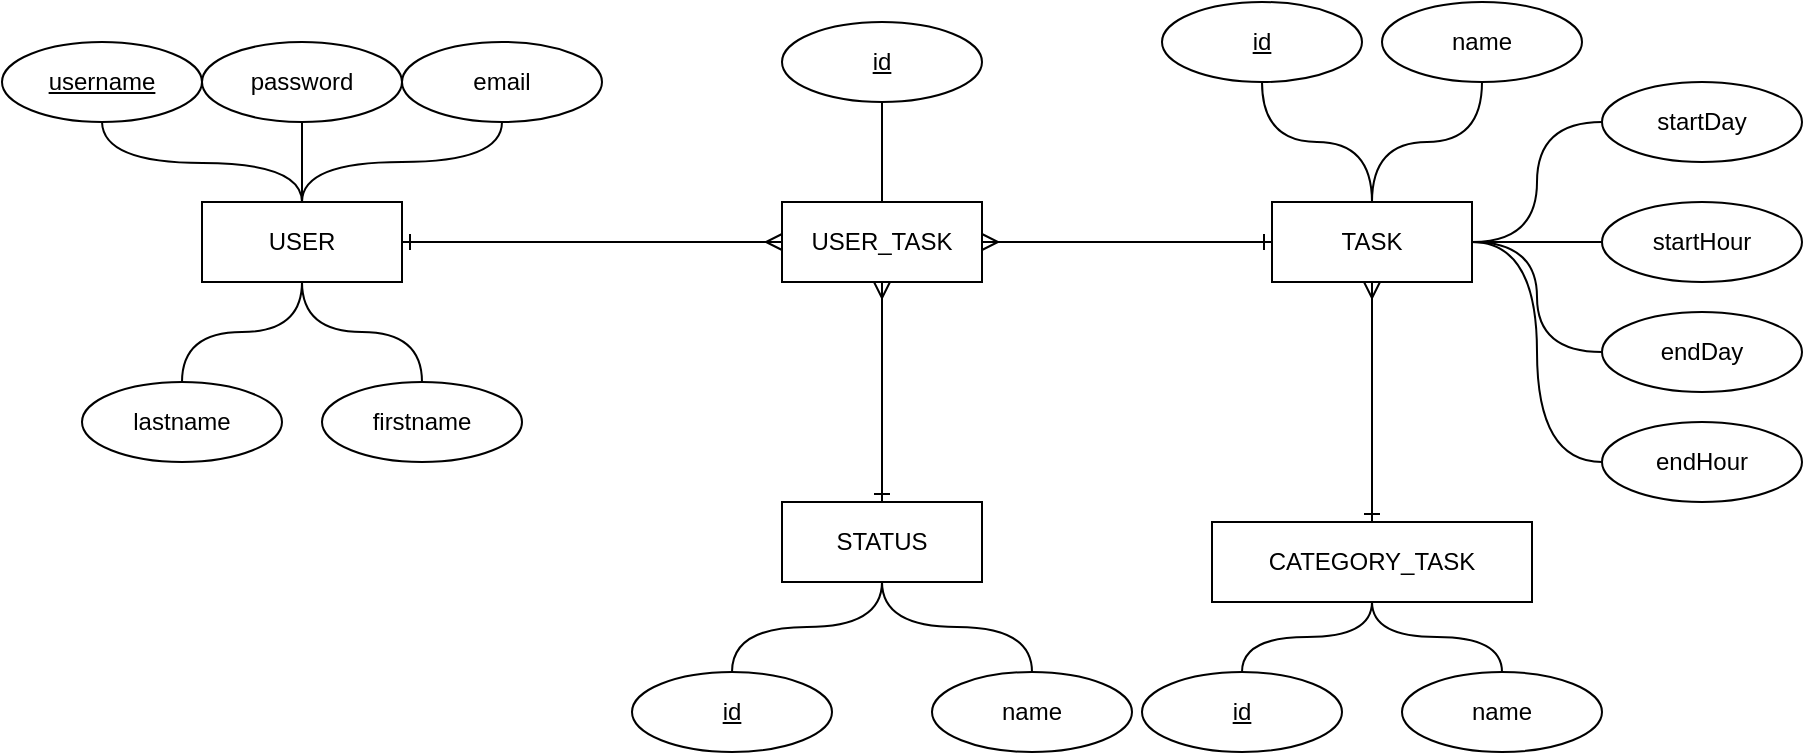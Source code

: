 <mxfile>
    <diagram id="OQ1mE7e09v_wjBsmMP0i" name="Page-1">
        <mxGraphModel dx="1083" dy="804" grid="1" gridSize="10" guides="1" tooltips="1" connect="1" arrows="1" fold="1" page="1" pageScale="1" pageWidth="1100" pageHeight="850" background="#ffffff" math="0" shadow="0">
            <root>
                <mxCell id="0"/>
                <mxCell id="1" parent="0"/>
                <mxCell id="8" style="edgeStyle=orthogonalEdgeStyle;curved=1;html=1;endArrow=none;endFill=0;exitX=0.5;exitY=0;exitDx=0;exitDy=0;" parent="1" source="2" edge="1">
                    <mxGeometry relative="1" as="geometry">
                        <mxPoint x="275" y="348" as="sourcePoint"/>
                        <mxPoint x="175" y="308" as="targetPoint"/>
                    </mxGeometry>
                </mxCell>
                <mxCell id="14" style="edgeStyle=orthogonalEdgeStyle;curved=1;html=1;entryX=0.5;entryY=1;entryDx=0;entryDy=0;endArrow=none;endFill=0;exitX=0.5;exitY=0;exitDx=0;exitDy=0;" parent="1" source="2" target="13" edge="1">
                    <mxGeometry relative="1" as="geometry"/>
                </mxCell>
                <mxCell id="17" style="edgeStyle=orthogonalEdgeStyle;curved=1;html=1;entryX=0.5;entryY=1;entryDx=0;entryDy=0;endArrow=none;endFill=0;" parent="1" source="2" target="16" edge="1">
                    <mxGeometry relative="1" as="geometry"/>
                </mxCell>
                <mxCell id="20" style="edgeStyle=orthogonalEdgeStyle;curved=1;html=1;endArrow=none;endFill=0;" parent="1" source="2" target="18" edge="1">
                    <mxGeometry relative="1" as="geometry"/>
                </mxCell>
                <mxCell id="52" style="edgeStyle=orthogonalEdgeStyle;curved=1;html=1;entryX=0.5;entryY=0;entryDx=0;entryDy=0;startArrow=none;startFill=0;endArrow=none;endFill=0;" parent="1" source="2" target="19" edge="1">
                    <mxGeometry relative="1" as="geometry"/>
                </mxCell>
                <mxCell id="2" value="USER" style="whiteSpace=wrap;html=1;align=center;" parent="1" vertex="1">
                    <mxGeometry x="225" y="348" width="100" height="40" as="geometry"/>
                </mxCell>
                <mxCell id="29" style="edgeStyle=orthogonalEdgeStyle;curved=1;html=1;entryX=0.5;entryY=1;entryDx=0;entryDy=0;endArrow=none;endFill=0;" parent="1" source="3" target="24" edge="1">
                    <mxGeometry relative="1" as="geometry"/>
                </mxCell>
                <mxCell id="30" style="edgeStyle=orthogonalEdgeStyle;curved=1;html=1;entryX=0.5;entryY=1;entryDx=0;entryDy=0;endArrow=none;endFill=0;" parent="1" source="3" target="28" edge="1">
                    <mxGeometry relative="1" as="geometry"/>
                </mxCell>
                <mxCell id="46" style="edgeStyle=orthogonalEdgeStyle;html=1;entryX=0;entryY=0.5;entryDx=0;entryDy=0;startArrow=none;startFill=0;endArrow=none;endFill=0;curved=1;" parent="1" source="3" target="22" edge="1">
                    <mxGeometry relative="1" as="geometry"/>
                </mxCell>
                <mxCell id="47" style="edgeStyle=orthogonalEdgeStyle;curved=1;html=1;entryX=0;entryY=0.5;entryDx=0;entryDy=0;startArrow=none;startFill=0;endArrow=none;endFill=0;" parent="1" source="3" target="45" edge="1">
                    <mxGeometry relative="1" as="geometry"/>
                </mxCell>
                <mxCell id="49" style="edgeStyle=orthogonalEdgeStyle;curved=1;html=1;entryX=0;entryY=0.5;entryDx=0;entryDy=0;startArrow=none;startFill=0;endArrow=none;endFill=0;" parent="1" source="3" target="48" edge="1">
                    <mxGeometry relative="1" as="geometry"/>
                </mxCell>
                <mxCell id="51" style="edgeStyle=orthogonalEdgeStyle;curved=1;html=1;entryX=0;entryY=0.5;entryDx=0;entryDy=0;startArrow=none;startFill=0;endArrow=none;endFill=0;" parent="1" source="3" target="50" edge="1">
                    <mxGeometry relative="1" as="geometry"/>
                </mxCell>
                <mxCell id="3" value="TASK" style="whiteSpace=wrap;html=1;align=center;" parent="1" vertex="1">
                    <mxGeometry x="760" y="348" width="100" height="40" as="geometry"/>
                </mxCell>
                <mxCell id="31" style="html=1;entryX=0.5;entryY=1;entryDx=0;entryDy=0;endArrow=ERmany;endFill=0;startArrow=ERone;startFill=0;" parent="1" source="5" target="3" edge="1">
                    <mxGeometry relative="1" as="geometry"/>
                </mxCell>
                <mxCell id="5" value="CATEGORY_TASK" style="whiteSpace=wrap;html=1;align=center;" parent="1" vertex="1">
                    <mxGeometry x="730" y="508" width="160" height="40" as="geometry"/>
                </mxCell>
                <mxCell id="6" value="username" style="ellipse;whiteSpace=wrap;html=1;align=center;fontStyle=4;" parent="1" vertex="1">
                    <mxGeometry x="125" y="268" width="100" height="40" as="geometry"/>
                </mxCell>
                <mxCell id="13" value="email" style="ellipse;whiteSpace=wrap;html=1;align=center;" parent="1" vertex="1">
                    <mxGeometry x="325" y="268" width="100" height="40" as="geometry"/>
                </mxCell>
                <mxCell id="16" value="password" style="ellipse;whiteSpace=wrap;html=1;align=center;" parent="1" vertex="1">
                    <mxGeometry x="225" y="268" width="100" height="40" as="geometry"/>
                </mxCell>
                <mxCell id="18" value="firstname" style="ellipse;whiteSpace=wrap;html=1;align=center;" parent="1" vertex="1">
                    <mxGeometry x="285" y="438" width="100" height="40" as="geometry"/>
                </mxCell>
                <mxCell id="19" value="lastname" style="ellipse;whiteSpace=wrap;html=1;align=center;" parent="1" vertex="1">
                    <mxGeometry x="165" y="438" width="100" height="40" as="geometry"/>
                </mxCell>
                <mxCell id="22" value="startDay" style="ellipse;whiteSpace=wrap;html=1;align=center;" parent="1" vertex="1">
                    <mxGeometry x="925" y="288" width="100" height="40" as="geometry"/>
                </mxCell>
                <mxCell id="26" style="edgeStyle=orthogonalEdgeStyle;curved=1;html=1;entryX=0.5;entryY=1;entryDx=0;entryDy=0;endArrow=none;endFill=0;" parent="1" source="23" target="5" edge="1">
                    <mxGeometry relative="1" as="geometry"/>
                </mxCell>
                <mxCell id="23" value="id" style="ellipse;whiteSpace=wrap;html=1;align=center;fontStyle=4;" parent="1" vertex="1">
                    <mxGeometry x="695" y="583" width="100" height="40" as="geometry"/>
                </mxCell>
                <mxCell id="24" value="id" style="ellipse;whiteSpace=wrap;html=1;align=center;fontStyle=4;" parent="1" vertex="1">
                    <mxGeometry x="705" y="248" width="100" height="40" as="geometry"/>
                </mxCell>
                <mxCell id="27" style="edgeStyle=orthogonalEdgeStyle;curved=1;html=1;entryX=0.5;entryY=1;entryDx=0;entryDy=0;endArrow=none;endFill=0;" parent="1" source="25" target="5" edge="1">
                    <mxGeometry relative="1" as="geometry"/>
                </mxCell>
                <mxCell id="25" value="name" style="ellipse;whiteSpace=wrap;html=1;align=center;" parent="1" vertex="1">
                    <mxGeometry x="825" y="583" width="100" height="40" as="geometry"/>
                </mxCell>
                <mxCell id="28" value="name" style="ellipse;whiteSpace=wrap;html=1;align=center;" parent="1" vertex="1">
                    <mxGeometry x="815" y="248" width="100" height="40" as="geometry"/>
                </mxCell>
                <mxCell id="34" style="edgeStyle=orthogonalEdgeStyle;curved=1;html=1;entryX=0.5;entryY=1;entryDx=0;entryDy=0;endArrow=none;endFill=0;" parent="1" source="32" target="33" edge="1">
                    <mxGeometry relative="1" as="geometry"/>
                </mxCell>
                <mxCell id="43" style="edgeStyle=orthogonalEdgeStyle;curved=1;html=1;entryX=1;entryY=0.5;entryDx=0;entryDy=0;endArrow=ERone;endFill=0;startArrow=ERmany;startFill=0;" parent="1" source="32" target="2" edge="1">
                    <mxGeometry relative="1" as="geometry"/>
                </mxCell>
                <mxCell id="44" style="edgeStyle=orthogonalEdgeStyle;curved=1;html=1;entryX=0;entryY=0.5;entryDx=0;entryDy=0;endArrow=ERone;endFill=0;startArrow=ERmany;startFill=0;" parent="1" source="32" target="3" edge="1">
                    <mxGeometry relative="1" as="geometry"/>
                </mxCell>
                <mxCell id="32" value="USER_TASK" style="whiteSpace=wrap;html=1;align=center;" parent="1" vertex="1">
                    <mxGeometry x="515" y="348" width="100" height="40" as="geometry"/>
                </mxCell>
                <mxCell id="33" value="id" style="ellipse;whiteSpace=wrap;html=1;align=center;fontStyle=4;" parent="1" vertex="1">
                    <mxGeometry x="515" y="258" width="100" height="40" as="geometry"/>
                </mxCell>
                <mxCell id="38" style="edgeStyle=orthogonalEdgeStyle;curved=1;html=1;entryX=0.5;entryY=0;entryDx=0;entryDy=0;endArrow=none;endFill=0;" parent="1" source="35" target="36" edge="1">
                    <mxGeometry relative="1" as="geometry"/>
                </mxCell>
                <mxCell id="39" style="edgeStyle=orthogonalEdgeStyle;curved=1;html=1;entryX=0.5;entryY=0;entryDx=0;entryDy=0;endArrow=none;endFill=0;" parent="1" source="35" target="37" edge="1">
                    <mxGeometry relative="1" as="geometry"/>
                </mxCell>
                <mxCell id="40" style="edgeStyle=orthogonalEdgeStyle;curved=1;html=1;entryX=0.5;entryY=1;entryDx=0;entryDy=0;endArrow=ERmany;endFill=0;startArrow=ERone;startFill=0;" parent="1" source="35" target="32" edge="1">
                    <mxGeometry relative="1" as="geometry"/>
                </mxCell>
                <mxCell id="35" value="STATUS" style="whiteSpace=wrap;html=1;align=center;" parent="1" vertex="1">
                    <mxGeometry x="515" y="498" width="100" height="40" as="geometry"/>
                </mxCell>
                <mxCell id="36" value="id" style="ellipse;whiteSpace=wrap;html=1;align=center;fontStyle=4;" parent="1" vertex="1">
                    <mxGeometry x="440" y="583" width="100" height="40" as="geometry"/>
                </mxCell>
                <mxCell id="37" value="name" style="ellipse;whiteSpace=wrap;html=1;align=center;" parent="1" vertex="1">
                    <mxGeometry x="590" y="583" width="100" height="40" as="geometry"/>
                </mxCell>
                <mxCell id="45" value="endDay" style="ellipse;whiteSpace=wrap;html=1;align=center;" parent="1" vertex="1">
                    <mxGeometry x="925" y="403" width="100" height="40" as="geometry"/>
                </mxCell>
                <mxCell id="48" value="startHour" style="ellipse;whiteSpace=wrap;html=1;align=center;" parent="1" vertex="1">
                    <mxGeometry x="925" y="348" width="100" height="40" as="geometry"/>
                </mxCell>
                <mxCell id="50" value="endHour" style="ellipse;whiteSpace=wrap;html=1;align=center;" parent="1" vertex="1">
                    <mxGeometry x="925" y="458" width="100" height="40" as="geometry"/>
                </mxCell>
            </root>
        </mxGraphModel>
    </diagram>
</mxfile>